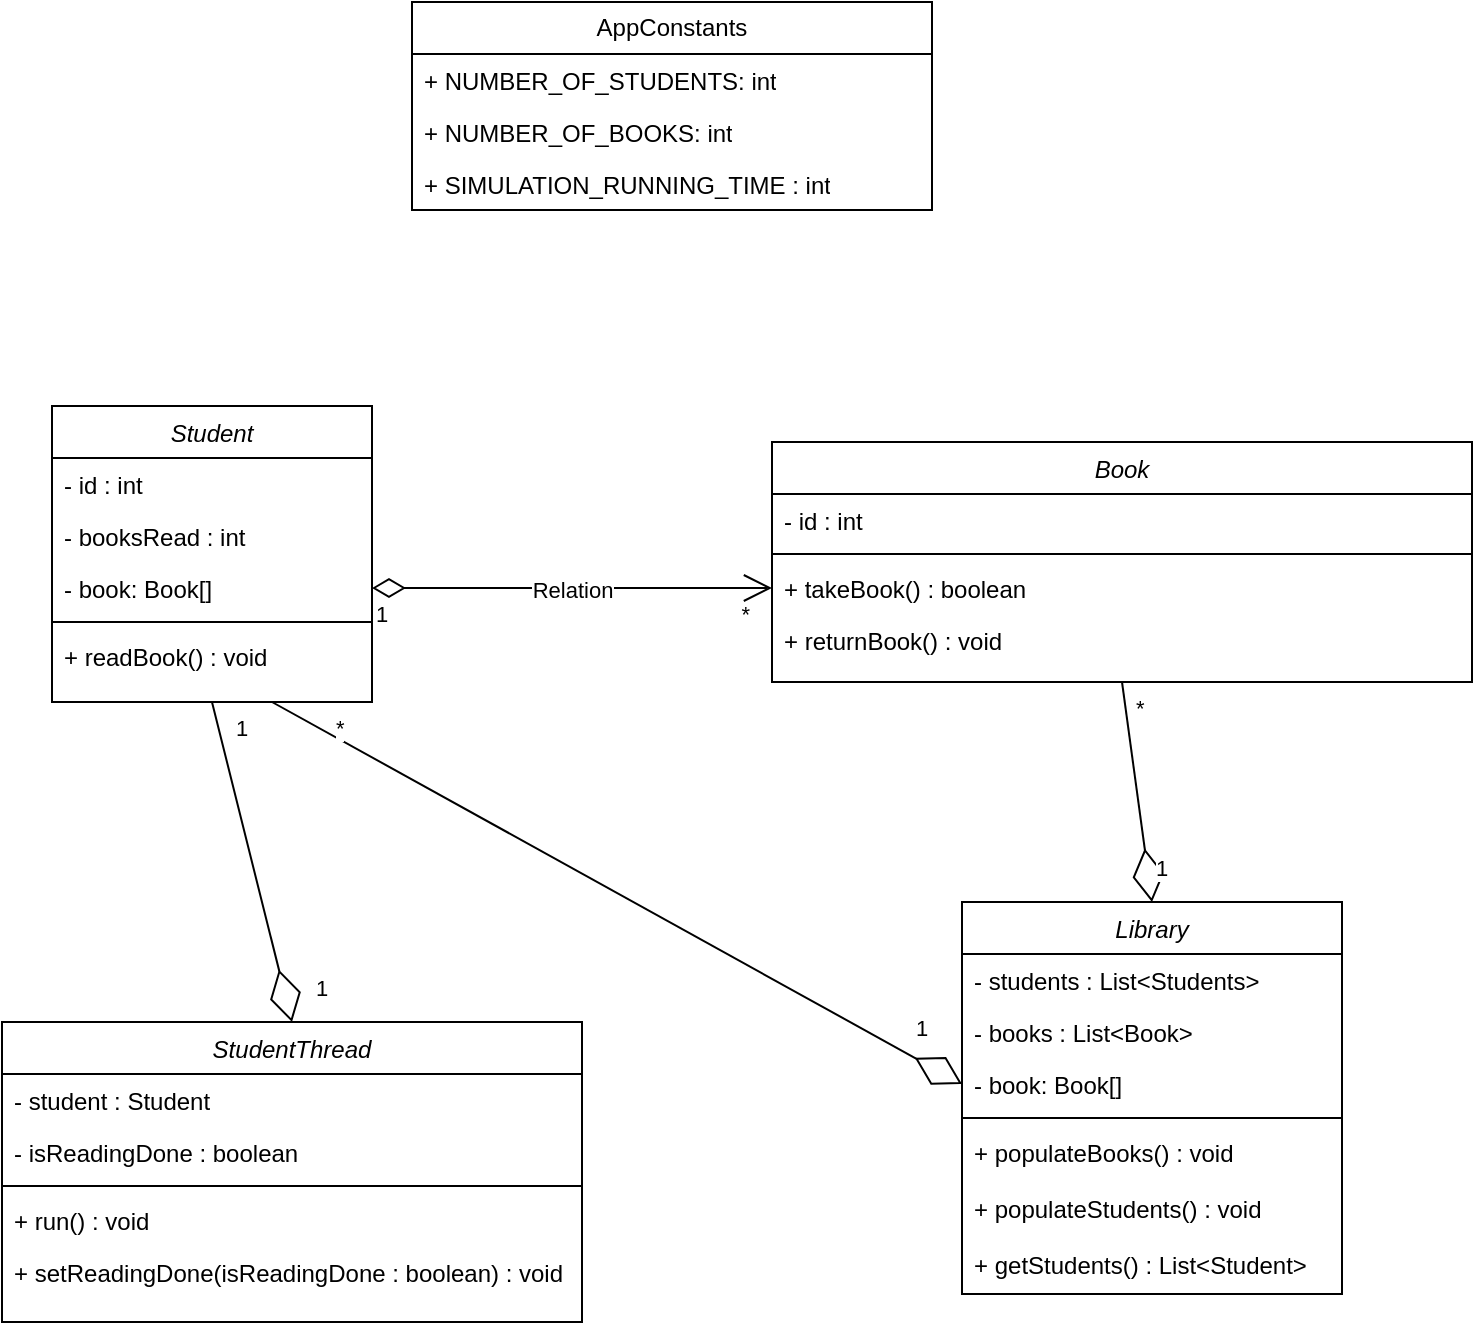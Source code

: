 <mxfile version="21.7.5" type="device">
  <diagram id="C5RBs43oDa-KdzZeNtuy" name="Page-1">
    <mxGraphModel dx="1548" dy="902" grid="1" gridSize="10" guides="1" tooltips="1" connect="1" arrows="1" fold="1" page="1" pageScale="1" pageWidth="827" pageHeight="1169" math="0" shadow="0">
      <root>
        <mxCell id="WIyWlLk6GJQsqaUBKTNV-0" />
        <mxCell id="WIyWlLk6GJQsqaUBKTNV-1" parent="WIyWlLk6GJQsqaUBKTNV-0" />
        <mxCell id="zkfFHV4jXpPFQw0GAbJ--0" value="Student" style="swimlane;fontStyle=2;align=center;verticalAlign=top;childLayout=stackLayout;horizontal=1;startSize=26;horizontalStack=0;resizeParent=1;resizeLast=0;collapsible=1;marginBottom=0;rounded=0;shadow=0;strokeWidth=1;" parent="WIyWlLk6GJQsqaUBKTNV-1" vertex="1">
          <mxGeometry x="70" y="222" width="160" height="148" as="geometry">
            <mxRectangle x="230" y="140" width="160" height="26" as="alternateBounds" />
          </mxGeometry>
        </mxCell>
        <mxCell id="zkfFHV4jXpPFQw0GAbJ--1" value="- id : int" style="text;align=left;verticalAlign=top;spacingLeft=4;spacingRight=4;overflow=hidden;rotatable=0;points=[[0,0.5],[1,0.5]];portConstraint=eastwest;" parent="zkfFHV4jXpPFQw0GAbJ--0" vertex="1">
          <mxGeometry y="26" width="160" height="26" as="geometry" />
        </mxCell>
        <mxCell id="zkfFHV4jXpPFQw0GAbJ--2" value="- booksRead : int" style="text;align=left;verticalAlign=top;spacingLeft=4;spacingRight=4;overflow=hidden;rotatable=0;points=[[0,0.5],[1,0.5]];portConstraint=eastwest;rounded=0;shadow=0;html=0;" parent="zkfFHV4jXpPFQw0GAbJ--0" vertex="1">
          <mxGeometry y="52" width="160" height="26" as="geometry" />
        </mxCell>
        <mxCell id="WUrmhMIcLwJsZicoZo7I-26" value="- book: Book[]" style="text;align=left;verticalAlign=top;spacingLeft=4;spacingRight=4;overflow=hidden;rotatable=0;points=[[0,0.5],[1,0.5]];portConstraint=eastwest;" parent="zkfFHV4jXpPFQw0GAbJ--0" vertex="1">
          <mxGeometry y="78" width="160" height="26" as="geometry" />
        </mxCell>
        <mxCell id="zkfFHV4jXpPFQw0GAbJ--4" value="" style="line;html=1;strokeWidth=1;align=left;verticalAlign=middle;spacingTop=-1;spacingLeft=3;spacingRight=3;rotatable=0;labelPosition=right;points=[];portConstraint=eastwest;" parent="zkfFHV4jXpPFQw0GAbJ--0" vertex="1">
          <mxGeometry y="104" width="160" height="8" as="geometry" />
        </mxCell>
        <mxCell id="zkfFHV4jXpPFQw0GAbJ--5" value="+ readBook() : void" style="text;align=left;verticalAlign=top;spacingLeft=4;spacingRight=4;overflow=hidden;rotatable=0;points=[[0,0.5],[1,0.5]];portConstraint=eastwest;" parent="zkfFHV4jXpPFQw0GAbJ--0" vertex="1">
          <mxGeometry y="112" width="160" height="26" as="geometry" />
        </mxCell>
        <mxCell id="WUrmhMIcLwJsZicoZo7I-0" value="AppConstants" style="swimlane;fontStyle=0;childLayout=stackLayout;horizontal=1;startSize=26;fillColor=none;horizontalStack=0;resizeParent=1;resizeParentMax=0;resizeLast=0;collapsible=1;marginBottom=0;whiteSpace=wrap;html=1;" parent="WIyWlLk6GJQsqaUBKTNV-1" vertex="1">
          <mxGeometry x="250" y="20" width="260" height="104" as="geometry" />
        </mxCell>
        <mxCell id="WUrmhMIcLwJsZicoZo7I-1" value="+ NUMBER_OF_STUDENTS: int" style="text;strokeColor=none;fillColor=none;align=left;verticalAlign=top;spacingLeft=4;spacingRight=4;overflow=hidden;rotatable=0;points=[[0,0.5],[1,0.5]];portConstraint=eastwest;whiteSpace=wrap;html=1;" parent="WUrmhMIcLwJsZicoZo7I-0" vertex="1">
          <mxGeometry y="26" width="260" height="26" as="geometry" />
        </mxCell>
        <mxCell id="WUrmhMIcLwJsZicoZo7I-2" value="+ NUMBER_OF_BOOKS: int" style="text;strokeColor=none;fillColor=none;align=left;verticalAlign=top;spacingLeft=4;spacingRight=4;overflow=hidden;rotatable=0;points=[[0,0.5],[1,0.5]];portConstraint=eastwest;whiteSpace=wrap;html=1;" parent="WUrmhMIcLwJsZicoZo7I-0" vertex="1">
          <mxGeometry y="52" width="260" height="26" as="geometry" />
        </mxCell>
        <mxCell id="WUrmhMIcLwJsZicoZo7I-3" value="+ SIMULATION_RUNNING_TIME : int" style="text;strokeColor=none;fillColor=none;align=left;verticalAlign=top;spacingLeft=4;spacingRight=4;overflow=hidden;rotatable=0;points=[[0,0.5],[1,0.5]];portConstraint=eastwest;whiteSpace=wrap;html=1;" parent="WUrmhMIcLwJsZicoZo7I-0" vertex="1">
          <mxGeometry y="78" width="260" height="26" as="geometry" />
        </mxCell>
        <mxCell id="WUrmhMIcLwJsZicoZo7I-12" value="Book" style="swimlane;fontStyle=2;align=center;verticalAlign=top;childLayout=stackLayout;horizontal=1;startSize=26;horizontalStack=0;resizeParent=1;resizeLast=0;collapsible=1;marginBottom=0;rounded=0;shadow=0;strokeWidth=1;" parent="WIyWlLk6GJQsqaUBKTNV-1" vertex="1">
          <mxGeometry x="430" y="240" width="350" height="120" as="geometry">
            <mxRectangle x="230" y="140" width="160" height="26" as="alternateBounds" />
          </mxGeometry>
        </mxCell>
        <mxCell id="WUrmhMIcLwJsZicoZo7I-13" value="- id : int" style="text;align=left;verticalAlign=top;spacingLeft=4;spacingRight=4;overflow=hidden;rotatable=0;points=[[0,0.5],[1,0.5]];portConstraint=eastwest;" parent="WUrmhMIcLwJsZicoZo7I-12" vertex="1">
          <mxGeometry y="26" width="350" height="26" as="geometry" />
        </mxCell>
        <mxCell id="WUrmhMIcLwJsZicoZo7I-15" value="" style="line;html=1;strokeWidth=1;align=left;verticalAlign=middle;spacingTop=-1;spacingLeft=3;spacingRight=3;rotatable=0;labelPosition=right;points=[];portConstraint=eastwest;" parent="WUrmhMIcLwJsZicoZo7I-12" vertex="1">
          <mxGeometry y="52" width="350" height="8" as="geometry" />
        </mxCell>
        <mxCell id="WUrmhMIcLwJsZicoZo7I-16" value="+ takeBook() : boolean" style="text;align=left;verticalAlign=top;spacingLeft=4;spacingRight=4;overflow=hidden;rotatable=0;points=[[0,0.5],[1,0.5]];portConstraint=eastwest;" parent="WUrmhMIcLwJsZicoZo7I-12" vertex="1">
          <mxGeometry y="60" width="350" height="26" as="geometry" />
        </mxCell>
        <mxCell id="WUrmhMIcLwJsZicoZo7I-17" value="+ returnBook() : void" style="text;align=left;verticalAlign=top;spacingLeft=4;spacingRight=4;overflow=hidden;rotatable=0;points=[[0,0.5],[1,0.5]];portConstraint=eastwest;" parent="WUrmhMIcLwJsZicoZo7I-12" vertex="1">
          <mxGeometry y="86" width="350" height="26" as="geometry" />
        </mxCell>
        <mxCell id="Y92BQShzk6rtqrKLDq47-0" value="Relation" style="endArrow=open;html=1;endSize=12;startArrow=diamondThin;startSize=14;startFill=0;edgeStyle=orthogonalEdgeStyle;rounded=0;exitX=1;exitY=0.5;exitDx=0;exitDy=0;" parent="WIyWlLk6GJQsqaUBKTNV-1" source="WUrmhMIcLwJsZicoZo7I-26" edge="1">
          <mxGeometry relative="1" as="geometry">
            <mxPoint x="330" y="260" as="sourcePoint" />
            <mxPoint x="430" y="313" as="targetPoint" />
          </mxGeometry>
        </mxCell>
        <mxCell id="Y92BQShzk6rtqrKLDq47-1" value="1" style="edgeLabel;resizable=0;html=1;align=left;verticalAlign=top;" parent="Y92BQShzk6rtqrKLDq47-0" connectable="0" vertex="1">
          <mxGeometry x="-1" relative="1" as="geometry" />
        </mxCell>
        <mxCell id="Y92BQShzk6rtqrKLDq47-2" value="*" style="edgeLabel;resizable=0;html=1;align=right;verticalAlign=top;" parent="Y92BQShzk6rtqrKLDq47-0" connectable="0" vertex="1">
          <mxGeometry x="1" relative="1" as="geometry">
            <mxPoint x="-10" as="offset" />
          </mxGeometry>
        </mxCell>
        <mxCell id="Y92BQShzk6rtqrKLDq47-3" value="StudentThread" style="swimlane;fontStyle=2;align=center;verticalAlign=top;childLayout=stackLayout;horizontal=1;startSize=26;horizontalStack=0;resizeParent=1;resizeLast=0;collapsible=1;marginBottom=0;rounded=0;shadow=0;strokeWidth=1;" parent="WIyWlLk6GJQsqaUBKTNV-1" vertex="1">
          <mxGeometry x="45" y="530" width="290" height="150" as="geometry">
            <mxRectangle x="230" y="140" width="160" height="26" as="alternateBounds" />
          </mxGeometry>
        </mxCell>
        <mxCell id="Y92BQShzk6rtqrKLDq47-4" value="- student : Student" style="text;align=left;verticalAlign=top;spacingLeft=4;spacingRight=4;overflow=hidden;rotatable=0;points=[[0,0.5],[1,0.5]];portConstraint=eastwest;" parent="Y92BQShzk6rtqrKLDq47-3" vertex="1">
          <mxGeometry y="26" width="290" height="26" as="geometry" />
        </mxCell>
        <mxCell id="Y92BQShzk6rtqrKLDq47-5" value="- isReadingDone : boolean" style="text;align=left;verticalAlign=top;spacingLeft=4;spacingRight=4;overflow=hidden;rotatable=0;points=[[0,0.5],[1,0.5]];portConstraint=eastwest;rounded=0;shadow=0;html=0;" parent="Y92BQShzk6rtqrKLDq47-3" vertex="1">
          <mxGeometry y="52" width="290" height="26" as="geometry" />
        </mxCell>
        <mxCell id="Y92BQShzk6rtqrKLDq47-8" value="" style="line;html=1;strokeWidth=1;align=left;verticalAlign=middle;spacingTop=-1;spacingLeft=3;spacingRight=3;rotatable=0;labelPosition=right;points=[];portConstraint=eastwest;" parent="Y92BQShzk6rtqrKLDq47-3" vertex="1">
          <mxGeometry y="78" width="290" height="8" as="geometry" />
        </mxCell>
        <mxCell id="Y92BQShzk6rtqrKLDq47-9" value="+ run() : void" style="text;align=left;verticalAlign=top;spacingLeft=4;spacingRight=4;overflow=hidden;rotatable=0;points=[[0,0.5],[1,0.5]];portConstraint=eastwest;" parent="Y92BQShzk6rtqrKLDq47-3" vertex="1">
          <mxGeometry y="86" width="290" height="26" as="geometry" />
        </mxCell>
        <mxCell id="Y92BQShzk6rtqrKLDq47-10" value="+ setReadingDone(isReadingDone : boolean) : void" style="text;align=left;verticalAlign=top;spacingLeft=4;spacingRight=4;overflow=hidden;rotatable=0;points=[[0,0.5],[1,0.5]];portConstraint=eastwest;" parent="Y92BQShzk6rtqrKLDq47-3" vertex="1">
          <mxGeometry y="112" width="290" height="26" as="geometry" />
        </mxCell>
        <mxCell id="_y-074OwQrtG92WOc2GH-1" value="Library" style="swimlane;fontStyle=2;align=center;verticalAlign=top;childLayout=stackLayout;horizontal=1;startSize=26;horizontalStack=0;resizeParent=1;resizeLast=0;collapsible=1;marginBottom=0;rounded=0;shadow=0;strokeWidth=1;" vertex="1" parent="WIyWlLk6GJQsqaUBKTNV-1">
          <mxGeometry x="525" y="470" width="190" height="196" as="geometry">
            <mxRectangle x="230" y="140" width="160" height="26" as="alternateBounds" />
          </mxGeometry>
        </mxCell>
        <mxCell id="_y-074OwQrtG92WOc2GH-2" value="- students : List&lt;Students&gt;" style="text;align=left;verticalAlign=top;spacingLeft=4;spacingRight=4;overflow=hidden;rotatable=0;points=[[0,0.5],[1,0.5]];portConstraint=eastwest;" vertex="1" parent="_y-074OwQrtG92WOc2GH-1">
          <mxGeometry y="26" width="190" height="26" as="geometry" />
        </mxCell>
        <mxCell id="_y-074OwQrtG92WOc2GH-3" value="- books : List&lt;Book&gt;" style="text;align=left;verticalAlign=top;spacingLeft=4;spacingRight=4;overflow=hidden;rotatable=0;points=[[0,0.5],[1,0.5]];portConstraint=eastwest;rounded=0;shadow=0;html=0;" vertex="1" parent="_y-074OwQrtG92WOc2GH-1">
          <mxGeometry y="52" width="190" height="26" as="geometry" />
        </mxCell>
        <mxCell id="_y-074OwQrtG92WOc2GH-4" value="- book: Book[]" style="text;align=left;verticalAlign=top;spacingLeft=4;spacingRight=4;overflow=hidden;rotatable=0;points=[[0,0.5],[1,0.5]];portConstraint=eastwest;" vertex="1" parent="_y-074OwQrtG92WOc2GH-1">
          <mxGeometry y="78" width="190" height="26" as="geometry" />
        </mxCell>
        <mxCell id="_y-074OwQrtG92WOc2GH-5" value="" style="line;html=1;strokeWidth=1;align=left;verticalAlign=middle;spacingTop=-1;spacingLeft=3;spacingRight=3;rotatable=0;labelPosition=right;points=[];portConstraint=eastwest;" vertex="1" parent="_y-074OwQrtG92WOc2GH-1">
          <mxGeometry y="104" width="190" height="8" as="geometry" />
        </mxCell>
        <mxCell id="_y-074OwQrtG92WOc2GH-6" value="+ populateBooks() : void" style="text;align=left;verticalAlign=top;spacingLeft=4;spacingRight=4;overflow=hidden;rotatable=0;points=[[0,0.5],[1,0.5]];portConstraint=eastwest;" vertex="1" parent="_y-074OwQrtG92WOc2GH-1">
          <mxGeometry y="112" width="190" height="28" as="geometry" />
        </mxCell>
        <mxCell id="_y-074OwQrtG92WOc2GH-13" value="+ populateStudents() : void" style="text;align=left;verticalAlign=top;spacingLeft=4;spacingRight=4;overflow=hidden;rotatable=0;points=[[0,0.5],[1,0.5]];portConstraint=eastwest;" vertex="1" parent="_y-074OwQrtG92WOc2GH-1">
          <mxGeometry y="140" width="190" height="28" as="geometry" />
        </mxCell>
        <mxCell id="_y-074OwQrtG92WOc2GH-40" value="+ getStudents() : List&lt;Student&gt;" style="text;align=left;verticalAlign=top;spacingLeft=4;spacingRight=4;overflow=hidden;rotatable=0;points=[[0,0.5],[1,0.5]];portConstraint=eastwest;" vertex="1" parent="_y-074OwQrtG92WOc2GH-1">
          <mxGeometry y="168" width="190" height="28" as="geometry" />
        </mxCell>
        <mxCell id="_y-074OwQrtG92WOc2GH-23" value="" style="endArrow=diamondThin;endFill=0;endSize=24;html=1;rounded=0;entryX=0.5;entryY=0;entryDx=0;entryDy=0;exitX=0.5;exitY=1;exitDx=0;exitDy=0;" edge="1" parent="WIyWlLk6GJQsqaUBKTNV-1" source="WUrmhMIcLwJsZicoZo7I-12" target="_y-074OwQrtG92WOc2GH-1">
          <mxGeometry width="160" relative="1" as="geometry">
            <mxPoint x="510" y="400" as="sourcePoint" />
            <mxPoint x="670" y="400" as="targetPoint" />
          </mxGeometry>
        </mxCell>
        <mxCell id="_y-074OwQrtG92WOc2GH-24" value="" style="endArrow=diamondThin;endFill=0;endSize=24;html=1;rounded=0;entryX=0;entryY=0.5;entryDx=0;entryDy=0;" edge="1" parent="WIyWlLk6GJQsqaUBKTNV-1" target="_y-074OwQrtG92WOc2GH-4">
          <mxGeometry width="160" relative="1" as="geometry">
            <mxPoint x="180" y="370" as="sourcePoint" />
            <mxPoint x="510" y="581" as="targetPoint" />
          </mxGeometry>
        </mxCell>
        <mxCell id="_y-074OwQrtG92WOc2GH-25" value="1" style="edgeLabel;resizable=0;html=1;align=left;verticalAlign=top;" connectable="0" vertex="1" parent="WIyWlLk6GJQsqaUBKTNV-1">
          <mxGeometry x="500" y="520" as="geometry" />
        </mxCell>
        <mxCell id="_y-074OwQrtG92WOc2GH-26" value="*" style="edgeLabel;resizable=0;html=1;align=left;verticalAlign=top;" connectable="0" vertex="1" parent="WIyWlLk6GJQsqaUBKTNV-1">
          <mxGeometry x="210" y="370" as="geometry" />
        </mxCell>
        <mxCell id="_y-074OwQrtG92WOc2GH-27" value="1" style="edgeLabel;resizable=0;html=1;align=left;verticalAlign=top;" connectable="0" vertex="1" parent="WIyWlLk6GJQsqaUBKTNV-1">
          <mxGeometry x="620" y="440" as="geometry" />
        </mxCell>
        <mxCell id="_y-074OwQrtG92WOc2GH-29" value="*" style="edgeLabel;resizable=0;html=1;align=left;verticalAlign=top;" connectable="0" vertex="1" parent="WIyWlLk6GJQsqaUBKTNV-1">
          <mxGeometry x="610" y="360" as="geometry" />
        </mxCell>
        <mxCell id="_y-074OwQrtG92WOc2GH-30" value="" style="endArrow=diamondThin;endFill=0;endSize=24;html=1;rounded=0;exitX=0.5;exitY=1;exitDx=0;exitDy=0;entryX=0.5;entryY=0;entryDx=0;entryDy=0;" edge="1" parent="WIyWlLk6GJQsqaUBKTNV-1" source="zkfFHV4jXpPFQw0GAbJ--0" target="Y92BQShzk6rtqrKLDq47-3">
          <mxGeometry width="160" relative="1" as="geometry">
            <mxPoint x="70" y="460" as="sourcePoint" />
            <mxPoint x="230" y="460" as="targetPoint" />
          </mxGeometry>
        </mxCell>
        <mxCell id="_y-074OwQrtG92WOc2GH-31" value="1" style="edgeLabel;resizable=0;html=1;align=left;verticalAlign=top;" connectable="0" vertex="1" parent="WIyWlLk6GJQsqaUBKTNV-1">
          <mxGeometry x="200" y="500" as="geometry" />
        </mxCell>
        <mxCell id="_y-074OwQrtG92WOc2GH-32" value="1" style="edgeLabel;resizable=0;html=1;align=left;verticalAlign=top;" connectable="0" vertex="1" parent="WIyWlLk6GJQsqaUBKTNV-1">
          <mxGeometry x="160" y="370" as="geometry" />
        </mxCell>
      </root>
    </mxGraphModel>
  </diagram>
</mxfile>
